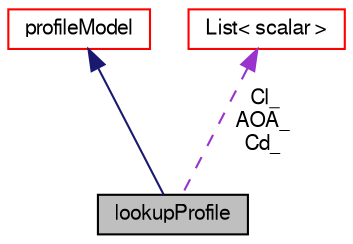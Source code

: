 digraph "lookupProfile"
{
  bgcolor="transparent";
  edge [fontname="FreeSans",fontsize="10",labelfontname="FreeSans",labelfontsize="10"];
  node [fontname="FreeSans",fontsize="10",shape=record];
  Node2 [label="lookupProfile",height=0.2,width=0.4,color="black", fillcolor="grey75", style="filled", fontcolor="black"];
  Node3 -> Node2 [dir="back",color="midnightblue",fontsize="10",style="solid",fontname="FreeSans"];
  Node3 [label="profileModel",height=0.2,width=0.4,color="red",URL="$a23490.html",tooltip="Base class for profile models. "];
  Node21 -> Node2 [dir="back",color="darkorchid3",fontsize="10",style="dashed",label=" Cl_\nAOA_\nCd_" ,fontname="FreeSans"];
  Node21 [label="List\< scalar \>",height=0.2,width=0.4,color="red",URL="$a25694.html"];
}
